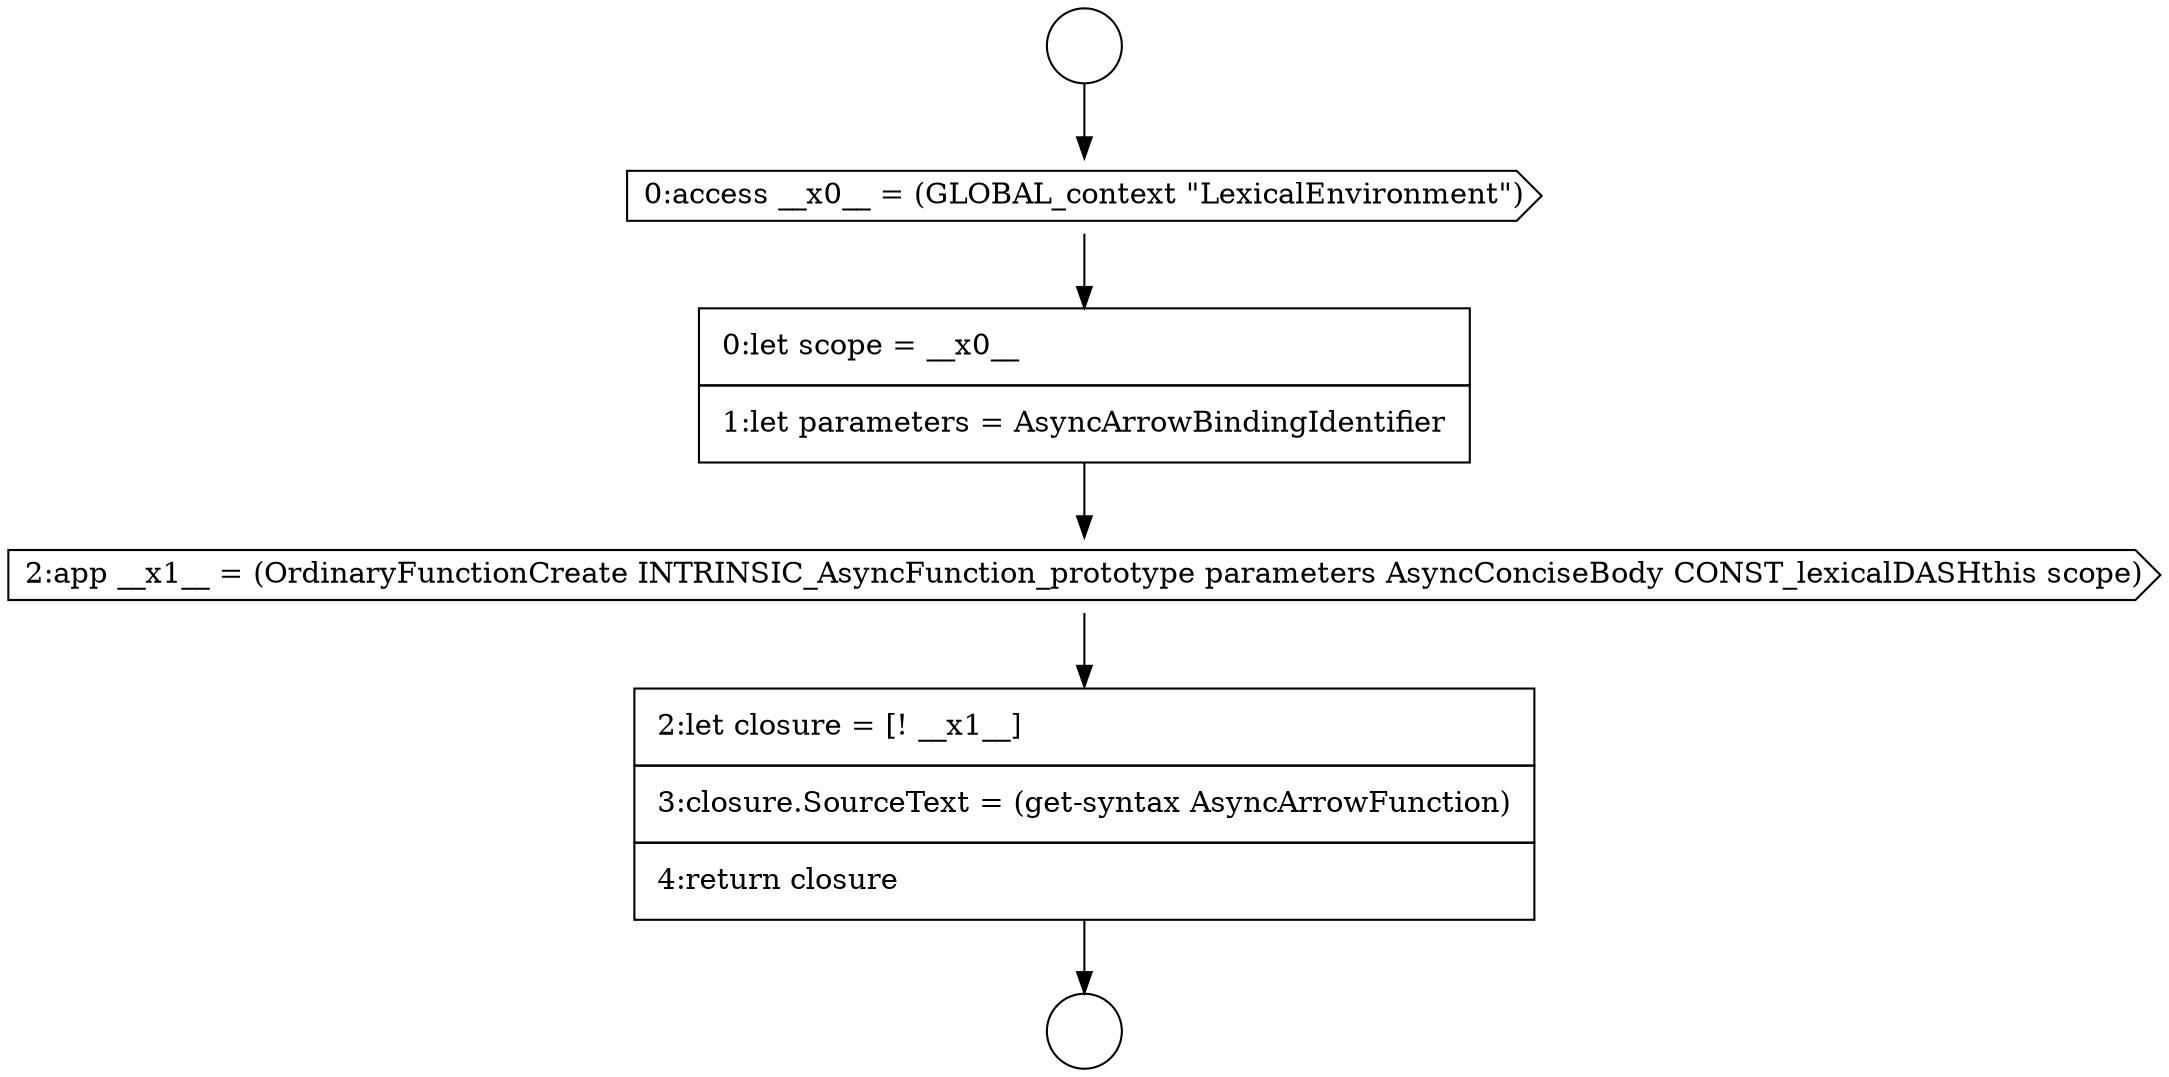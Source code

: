 digraph {
  node10093 [shape=cds, label=<<font color="black">0:access __x0__ = (GLOBAL_context &quot;LexicalEnvironment&quot;)</font>> color="black" fillcolor="white" style=filled]
  node10094 [shape=none, margin=0, label=<<font color="black">
    <table border="0" cellborder="1" cellspacing="0" cellpadding="10">
      <tr><td align="left">0:let scope = __x0__</td></tr>
      <tr><td align="left">1:let parameters = AsyncArrowBindingIdentifier</td></tr>
    </table>
  </font>> color="black" fillcolor="white" style=filled]
  node10091 [shape=circle label=" " color="black" fillcolor="white" style=filled]
  node10095 [shape=cds, label=<<font color="black">2:app __x1__ = (OrdinaryFunctionCreate INTRINSIC_AsyncFunction_prototype parameters AsyncConciseBody CONST_lexicalDASHthis scope)</font>> color="black" fillcolor="white" style=filled]
  node10092 [shape=circle label=" " color="black" fillcolor="white" style=filled]
  node10096 [shape=none, margin=0, label=<<font color="black">
    <table border="0" cellborder="1" cellspacing="0" cellpadding="10">
      <tr><td align="left">2:let closure = [! __x1__]</td></tr>
      <tr><td align="left">3:closure.SourceText = (get-syntax AsyncArrowFunction)</td></tr>
      <tr><td align="left">4:return closure</td></tr>
    </table>
  </font>> color="black" fillcolor="white" style=filled]
  node10091 -> node10093 [ color="black"]
  node10096 -> node10092 [ color="black"]
  node10095 -> node10096 [ color="black"]
  node10094 -> node10095 [ color="black"]
  node10093 -> node10094 [ color="black"]
}
